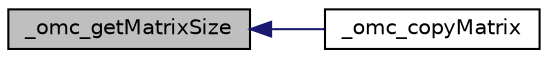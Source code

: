 digraph "_omc_getMatrixSize"
{
  edge [fontname="Helvetica",fontsize="10",labelfontname="Helvetica",labelfontsize="10"];
  node [fontname="Helvetica",fontsize="10",shape=record];
  rankdir="LR";
  Node55 [label="_omc_getMatrixSize",height=0.2,width=0.4,color="black", fillcolor="grey75", style="filled", fontcolor="black"];
  Node55 -> Node56 [dir="back",color="midnightblue",fontsize="10",style="solid",fontname="Helvetica"];
  Node56 [label="_omc_copyMatrix",height=0.2,width=0.4,color="black", fillcolor="white", style="filled",URL="$d1/de7/omc__math_8h.html#abff5d40db7273ea6e51e64181b75374c"];
}
